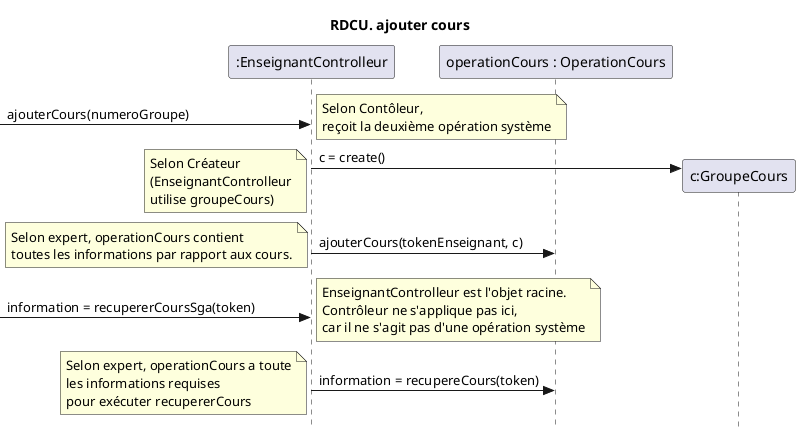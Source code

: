 @startuml creerNouveauCours
skinparam style strictuml
skinparam defaultfontname Verdana
title RDCU. ajouter cours
participant ":EnseignantControlleur" as sga
participant "operationCours : OperationCours" as map
participant "c:GroupeCours" as cours

-> sga : ajouterCours(numeroGroupe)
 note left : Selon Contôleur,\nreçoit la deuxième opération système
  create cours
  sga->cours : c = create()
  note left : Selon Créateur\n(EnseignantControlleur\nutilise groupeCours)
  sga->map : ajouterCours(tokenEnseignant, c)
  note left : Selon expert, operationCours contient\ntoutes les informations par rapport aux cours.
  -> sga : information = recupererCoursSga(token)
  note left : EnseignantControlleur est l'objet racine.\nContrôleur ne s'applique pas ici,\ncar il ne s'agit pas d'une opération système
  sga -> map : information = recupereCours(token)
  note left : Selon expert, operationCours a toute\nles informations requises\npour exécuter recupererCours
  @enduml